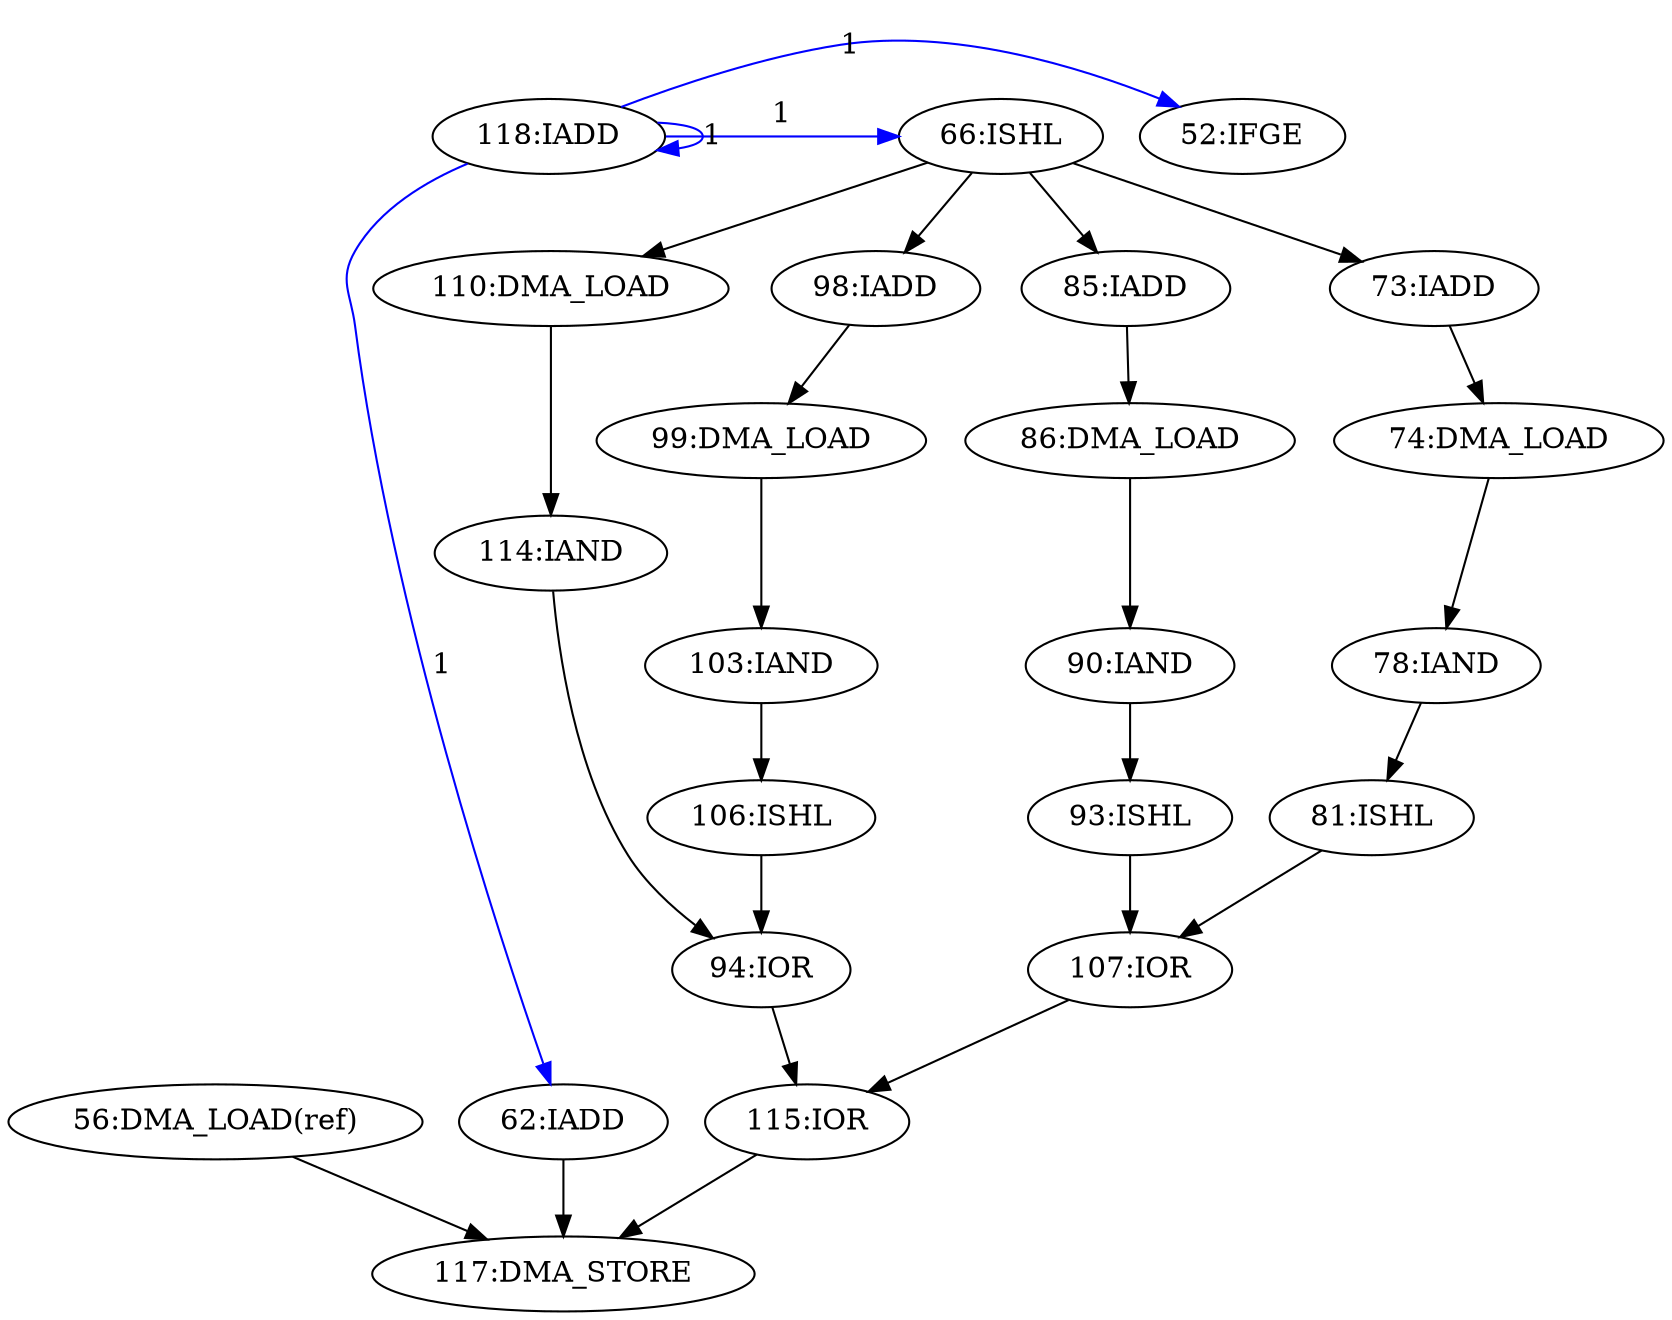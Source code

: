 digraph depgraph {
n0 [label="110:DMA_LOAD"];
n1 [label="66:ISHL"];
n1 -> n0;
n2 [label="103:IAND"];
n3 [label="99:DMA_LOAD"];
n3 -> n2;
n4 [label="114:IAND"];
n0 -> n4;
n5 [label="107:IOR"];
n6 [label="81:ISHL"];
n6 -> n5;
n7 [label="93:ISHL"];
n7 -> n5;
n8 [label="78:IAND"];
n8 -> n6;
n9 [label="90:IAND"];
n9 -> n7;
n10 [label="98:IADD"];
n1 -> n10;
n11 [label="74:DMA_LOAD"];
n11 -> n8;
n12 [label="85:IADD"];
n1 -> n12;
n13 [label="115:IOR"];
n5 -> n13;
n14 [label="94:IOR"];
n14 -> n13;
n15 [label="86:DMA_LOAD"];
n12 -> n15;
n16 [label="73:IADD"];
n1 -> n16;
n17 [label="117:DMA_STORE"];
n18 [label="56:DMA_LOAD(ref)"];
n18 -> n17;
n19 [label="62:IADD"];
n19 -> n17;
n13 -> n17;
n20 [label="106:ISHL"];
n2 -> n20;
n16 -> n11;
n15 -> n9;
n10 -> n3;
n20 -> n14;
n4 -> n14;
n21 [label="118:IADD"];
n22 [label="52:IFGE"];
n21 -> n22 [constraint=false,color=blue,label="1"];
n21 -> n21 [constraint=false,color=blue,label="1"];
n21 -> n1 [constraint=false,color=blue,label="1"];
n21 -> n19 [constraint=false,color=blue,label="1"];
}